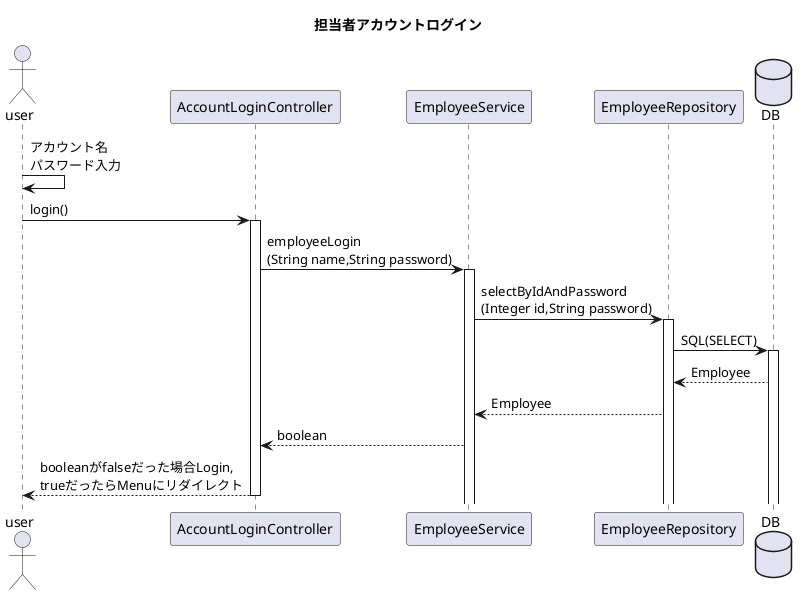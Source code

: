 @startuml
title 担当者アカウントログイン
actor user
participant AccountLoginController as Controller
participant EmployeeService as Service
participant EmployeeRepository as Repository
database DB

user -> user:アカウント名\nパスワード入力
user -> Controller++:login()
Controller -> Service++:employeeLogin\n(String name,String password)
Service -> Repository++:selectByIdAndPassword\n(Integer id,String password)
Repository -> DB++:SQL(SELECT)
Repository <-- DB:Employee
Service <-- Repository:Employee
Controller <-- Service:boolean
user <-- Controller--:booleanがfalseだった場合Login,\ntrueだったらMenuにリダイレクト

@enduml